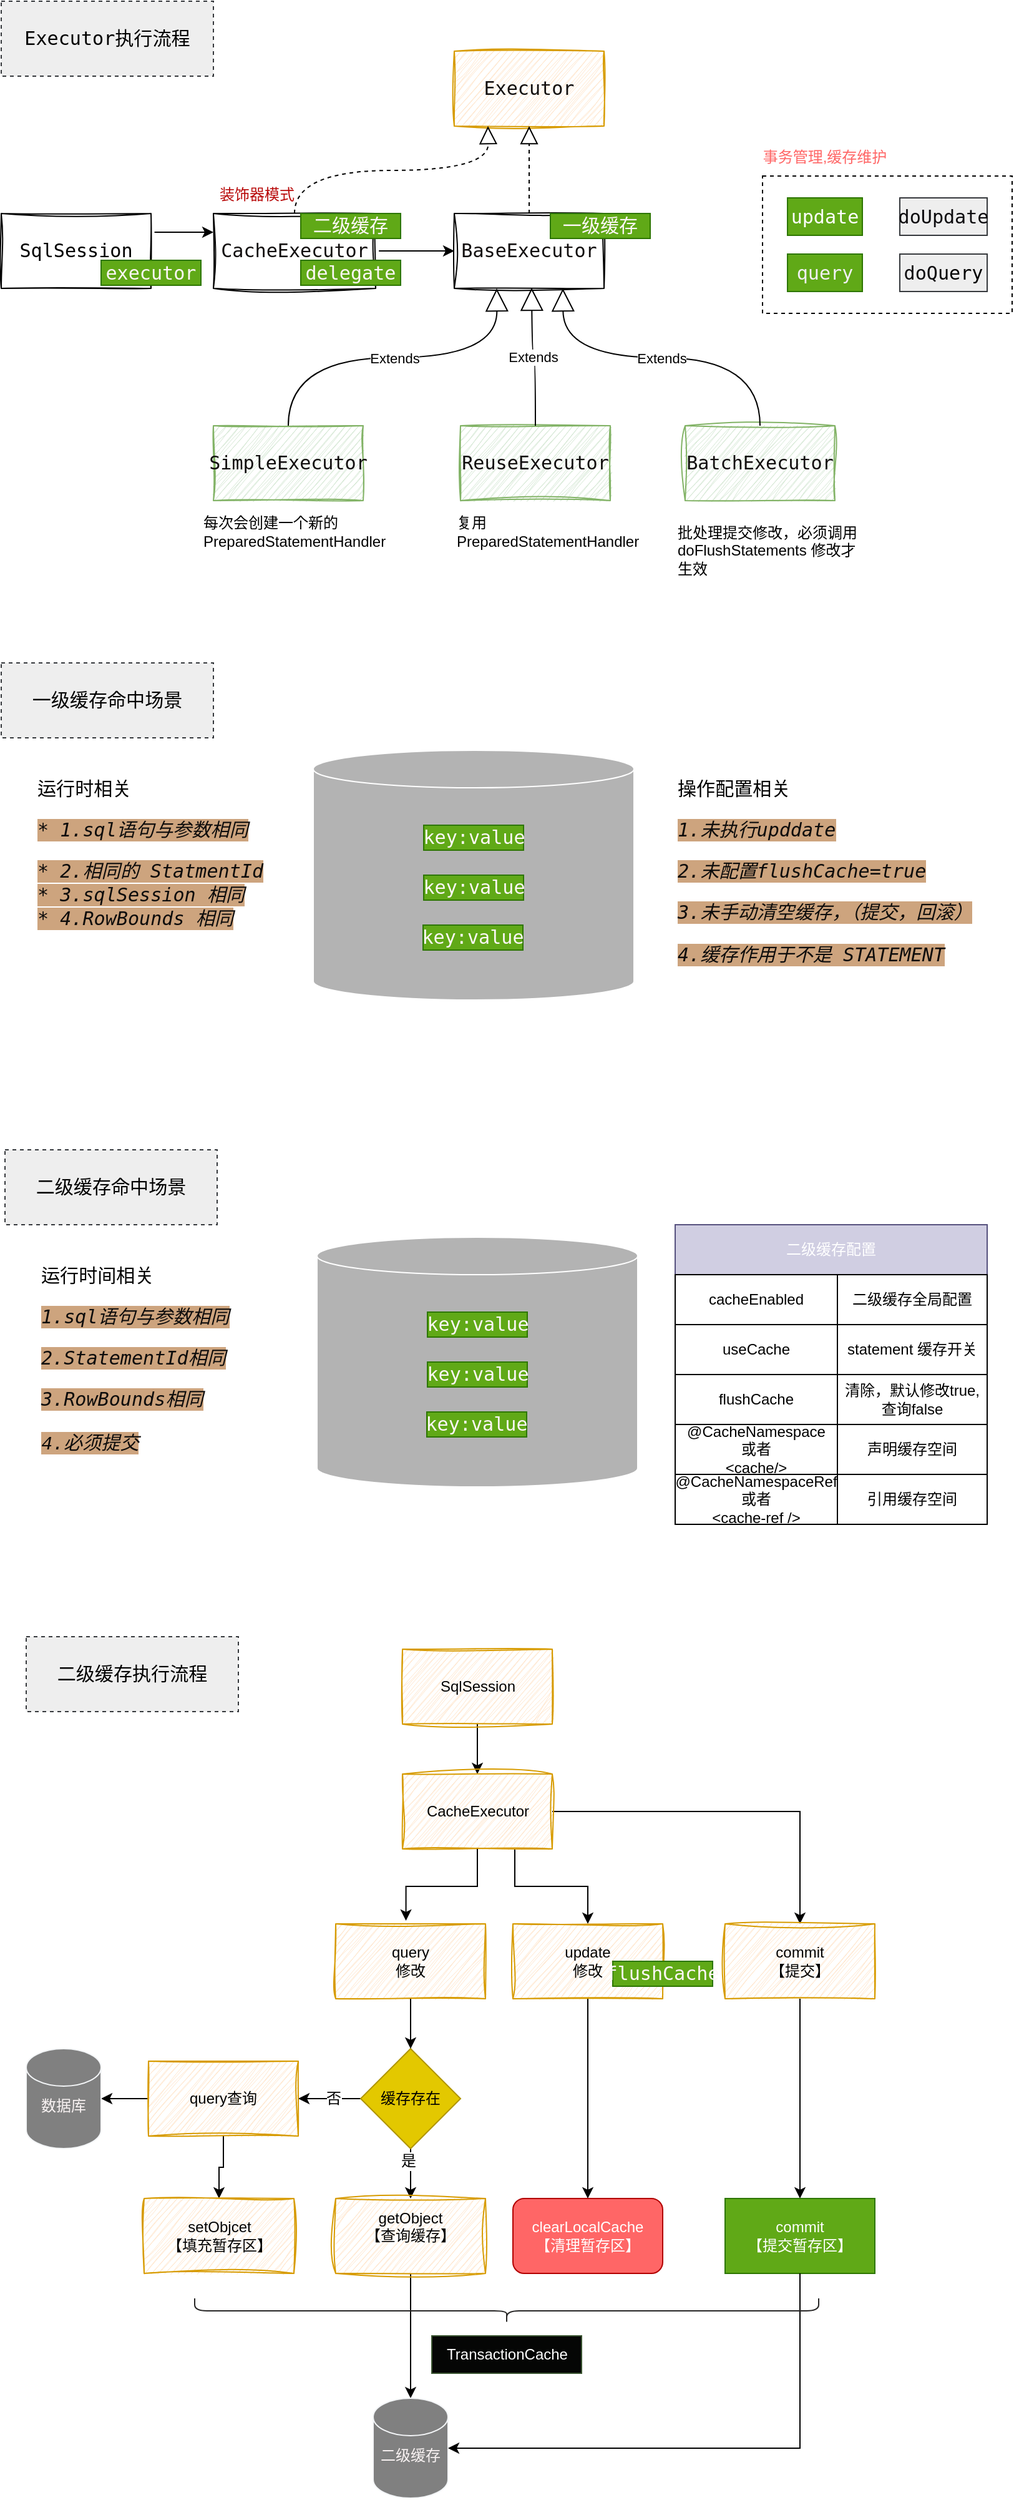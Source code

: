 <mxfile border="50" scale="3" compressed="false" locked="false" version="27.1.6" pages="2">
  <diagram name="Blank" id="YmL12bMKpDGza6XwsDPr">
    <mxGraphModel dx="3906" dy="1930" grid="1" gridSize="10" guides="1" tooltips="1" connect="1" arrows="1" fold="1" page="1" pageScale="1" pageWidth="827" pageHeight="1169" background="#ffffff" math="1" shadow="0">
      <root>
        <mxCell id="X5NqExCQtvZxIxQ7pmgY-0" />
        <mxCell id="1" parent="X5NqExCQtvZxIxQ7pmgY-0" />
        <mxCell id="kFkA9idod39xT0IFJ7Xu-3" value="&lt;pre style=&quot;font-family: &amp;quot;JetBrains Mono&amp;quot;, monospace; font-size: 11.3pt;&quot;&gt;&lt;span&gt;&lt;font style=&quot;&quot;&gt;Executor执行流程&lt;/font&gt;&lt;/span&gt;&lt;/pre&gt;" style="text;html=1;align=center;verticalAlign=middle;whiteSpace=wrap;rounded=0;strokeColor=#36393d;dashed=1;fillColor=#eeeeee;" parent="1" vertex="1">
          <mxGeometry x="-2470" y="-1160" width="170" height="60" as="geometry" />
        </mxCell>
        <mxCell id="kFkA9idod39xT0IFJ7Xu-5" value="&lt;pre style=&quot;font-family: &amp;quot;JetBrains Mono&amp;quot;, monospace; font-size: 11.3pt;&quot;&gt;&lt;font style=&quot;color: light-dark(rgb(17, 14, 14), rgb(43, 113, 180));&quot;&gt;Executor&lt;/font&gt;&lt;/pre&gt;" style="rounded=0;whiteSpace=wrap;html=1;sketch=1;curveFitting=1;jiggle=2;fillColor=#ffe6cc;strokeColor=#d79b00;" parent="1" vertex="1">
          <mxGeometry x="-2107" y="-1120" width="120" height="60" as="geometry" />
        </mxCell>
        <mxCell id="hmNLhs7aSOasPQDi5UYB-2" value="" style="endArrow=block;dashed=1;endFill=0;endSize=12;html=1;rounded=0;entryX=0.5;entryY=1;entryDx=0;entryDy=0;exitX=0.5;exitY=0;exitDx=0;exitDy=0;" parent="1" source="hmNLhs7aSOasPQDi5UYB-4" target="kFkA9idod39xT0IFJ7Xu-5" edge="1">
          <mxGeometry width="160" relative="1" as="geometry">
            <mxPoint x="-2047.32" y="-971.08" as="sourcePoint" />
            <mxPoint x="-1987" y="-1000" as="targetPoint" />
          </mxGeometry>
        </mxCell>
        <mxCell id="hmNLhs7aSOasPQDi5UYB-4" value="&lt;pre style=&quot;font-family: &amp;quot;JetBrains Mono&amp;quot;, monospace; font-size: 11.3pt;&quot;&gt;&lt;font style=&quot;color: light-dark(rgb(17, 14, 14), rgb(43, 113, 180));&quot;&gt;BaseExecutor&lt;/font&gt;&lt;/pre&gt;" style="rounded=0;whiteSpace=wrap;html=1;sketch=1;curveFitting=1;jiggle=2;" parent="1" vertex="1">
          <mxGeometry x="-2107" y="-990" width="120" height="60" as="geometry" />
        </mxCell>
        <mxCell id="hmNLhs7aSOasPQDi5UYB-5" value="Extends" style="endArrow=block;endSize=16;endFill=0;html=1;rounded=0;exitX=0.5;exitY=0;exitDx=0;exitDy=0;entryX=0.5;entryY=1;entryDx=0;entryDy=0;edgeStyle=orthogonalEdgeStyle;curved=1;" parent="1" source="hmNLhs7aSOasPQDi5UYB-6" edge="1">
          <mxGeometry width="160" relative="1" as="geometry">
            <mxPoint x="-2240" y="-810" as="sourcePoint" />
            <mxPoint x="-2073" y="-930" as="targetPoint" />
          </mxGeometry>
        </mxCell>
        <mxCell id="hmNLhs7aSOasPQDi5UYB-6" value="&lt;pre style=&quot;font-family: &amp;quot;JetBrains Mono&amp;quot;, monospace; font-size: 11.3pt;&quot;&gt;&lt;font style=&quot;color: light-dark(rgb(17, 14, 14), rgb(43, 113, 180));&quot;&gt;SimpleExecutor&lt;/font&gt;&lt;/pre&gt;" style="rounded=0;whiteSpace=wrap;html=1;sketch=1;curveFitting=1;jiggle=2;fillColor=#d5e8d4;strokeColor=#82b366;" parent="1" vertex="1">
          <mxGeometry x="-2300" y="-820" width="120" height="60" as="geometry" />
        </mxCell>
        <mxCell id="hmNLhs7aSOasPQDi5UYB-7" value="&lt;pre style=&quot;font-family: &amp;quot;JetBrains Mono&amp;quot;, monospace; font-size: 11.3pt;&quot;&gt;&lt;font style=&quot;color: light-dark(rgb(17, 14, 14), rgb(43, 113, 180));&quot;&gt;ReuseExecutor&lt;/font&gt;&lt;/pre&gt;" style="rounded=0;whiteSpace=wrap;html=1;sketch=1;curveFitting=1;jiggle=2;fillColor=#d5e8d4;strokeColor=#82b366;" parent="1" vertex="1">
          <mxGeometry x="-2102" y="-820" width="120" height="60" as="geometry" />
        </mxCell>
        <mxCell id="hmNLhs7aSOasPQDi5UYB-8" value="&lt;pre style=&quot;font-family: &amp;quot;JetBrains Mono&amp;quot;, monospace; font-size: 11.3pt;&quot;&gt;&lt;font style=&quot;color: light-dark(rgb(17, 14, 14), rgb(43, 113, 180));&quot;&gt;BatchExecutor&lt;/font&gt;&lt;/pre&gt;" style="rounded=0;whiteSpace=wrap;html=1;sketch=1;curveFitting=1;jiggle=2;fillColor=#d5e8d4;strokeColor=#82b366;" parent="1" vertex="1">
          <mxGeometry x="-1922" y="-820" width="120" height="60" as="geometry" />
        </mxCell>
        <mxCell id="hmNLhs7aSOasPQDi5UYB-10" value="Extends" style="endArrow=block;endSize=16;endFill=0;html=1;rounded=0;exitX=0.5;exitY=0;exitDx=0;exitDy=0;entryX=0.5;entryY=1;entryDx=0;entryDy=0;edgeStyle=orthogonalEdgeStyle;curved=1;" parent="1" source="hmNLhs7aSOasPQDi5UYB-7" edge="1">
          <mxGeometry width="160" relative="1" as="geometry">
            <mxPoint x="-2230" y="-820.52" as="sourcePoint" />
            <mxPoint x="-2045" y="-930.52" as="targetPoint" />
          </mxGeometry>
        </mxCell>
        <mxCell id="hmNLhs7aSOasPQDi5UYB-11" value="Extends" style="endArrow=block;endSize=16;endFill=0;html=1;rounded=0;edgeStyle=orthogonalEdgeStyle;curved=1;exitX=0.5;exitY=0;exitDx=0;exitDy=0;" parent="1" source="hmNLhs7aSOasPQDi5UYB-8" edge="1">
          <mxGeometry width="160" relative="1" as="geometry">
            <mxPoint x="-1862" y="-830" as="sourcePoint" />
            <mxPoint x="-2020" y="-930" as="targetPoint" />
          </mxGeometry>
        </mxCell>
        <mxCell id="hmNLhs7aSOasPQDi5UYB-18" value="" style="rounded=0;whiteSpace=wrap;html=1;dashed=1;" parent="1" vertex="1">
          <mxGeometry x="-1860" y="-1020" width="200" height="110" as="geometry" />
        </mxCell>
        <mxCell id="hmNLhs7aSOasPQDi5UYB-13" value="&lt;div&gt;&lt;pre style=&quot;font-family: &amp;quot;JetBrains Mono&amp;quot;, monospace; font-size: 11.3pt;&quot;&gt;&lt;span&gt;&lt;font style=&quot;color: light-dark(rgb(255, 255, 255), rgb(43, 113, 180));&quot;&gt;update&lt;/font&gt;&lt;/span&gt;&lt;/pre&gt;&lt;/div&gt;" style="rounded=0;whiteSpace=wrap;html=1;fillColor=#60a917;strokeColor=#2D7600;fontColor=#ffffff;" parent="1" vertex="1">
          <mxGeometry x="-1840" y="-1002.5" width="60" height="30" as="geometry" />
        </mxCell>
        <mxCell id="hmNLhs7aSOasPQDi5UYB-15" value="&lt;div&gt;&lt;pre style=&quot;font-family: &amp;quot;JetBrains Mono&amp;quot;, monospace; font-size: 11.3pt;&quot;&gt;&lt;span&gt;&lt;font style=&quot;color: light-dark(rgb(12, 11, 14), rgb(43, 113, 180));&quot;&gt;doUpdate&lt;/font&gt;&lt;/span&gt;&lt;/pre&gt;&lt;/div&gt;" style="rounded=0;whiteSpace=wrap;html=1;fillColor=#eeeeee;strokeColor=#36393d;" parent="1" vertex="1">
          <mxGeometry x="-1750" y="-1002.5" width="70" height="30" as="geometry" />
        </mxCell>
        <mxCell id="hmNLhs7aSOasPQDi5UYB-16" value="&lt;pre style=&quot;font-family: &amp;quot;JetBrains Mono&amp;quot;, monospace; font-size: 11.3pt;&quot;&gt;&lt;font style=&quot;color: light-dark(rgb(241, 240, 245), rgb(228, 227, 230));&quot;&gt;query&lt;/font&gt;&lt;/pre&gt;" style="rounded=0;whiteSpace=wrap;html=1;fillColor=#60a917;strokeColor=#2D7600;fontColor=#ffffff;" parent="1" vertex="1">
          <mxGeometry x="-1840" y="-957.5" width="60" height="30" as="geometry" />
        </mxCell>
        <mxCell id="hmNLhs7aSOasPQDi5UYB-17" value="&lt;div&gt;&lt;pre style=&quot;font-family: &amp;quot;JetBrains Mono&amp;quot;, monospace; font-size: 11.3pt;&quot;&gt;&lt;span&gt;&lt;font style=&quot;color: light-dark(rgb(12, 11, 14), rgb(43, 113, 180));&quot;&gt;doQ&lt;/font&gt;&lt;/span&gt;uery&lt;/pre&gt;&lt;/div&gt;" style="rounded=0;whiteSpace=wrap;html=1;fillColor=#eeeeee;strokeColor=#36393d;" parent="1" vertex="1">
          <mxGeometry x="-1750" y="-957.5" width="70" height="30" as="geometry" />
        </mxCell>
        <mxCell id="hmNLhs7aSOasPQDi5UYB-19" value="&lt;font style=&quot;color: light-dark(rgb(255, 102, 102), rgb(237, 237, 237));&quot;&gt;事务管理,缓存维护&lt;/font&gt;" style="text;html=1;align=center;verticalAlign=middle;whiteSpace=wrap;rounded=0;" parent="1" vertex="1">
          <mxGeometry x="-1871" y="-1050" width="122" height="30" as="geometry" />
        </mxCell>
        <mxCell id="RMZ8sAWD6F0i_Kk_ml5E-15" style="edgeStyle=orthogonalEdgeStyle;rounded=0;orthogonalLoop=1;jettySize=auto;html=1;entryX=0;entryY=0.5;entryDx=0;entryDy=0;fontFamily=Helvetica;fontSize=12;fontColor=default;" parent="1" source="hmNLhs7aSOasPQDi5UYB-21" target="hmNLhs7aSOasPQDi5UYB-4" edge="1">
          <mxGeometry relative="1" as="geometry" />
        </mxCell>
        <mxCell id="hmNLhs7aSOasPQDi5UYB-21" value="&lt;pre style=&quot;font-family: &amp;quot;JetBrains Mono&amp;quot;, monospace; font-size: 11.3pt;&quot;&gt;&lt;font style=&quot;color: light-dark(rgb(17, 14, 14), rgb(43, 113, 180));&quot;&gt;CacheExecutor&lt;/font&gt;&lt;/pre&gt;" style="rounded=0;whiteSpace=wrap;html=1;sketch=1;curveFitting=1;jiggle=2;" parent="1" vertex="1">
          <mxGeometry x="-2300" y="-990" width="130" height="60" as="geometry" />
        </mxCell>
        <mxCell id="hmNLhs7aSOasPQDi5UYB-22" value="" style="endArrow=block;dashed=1;endFill=0;endSize=12;html=1;rounded=0;entryX=0.5;entryY=1;entryDx=0;entryDy=0;exitX=0.5;exitY=0;exitDx=0;exitDy=0;edgeStyle=orthogonalEdgeStyle;curved=1;" parent="1" source="hmNLhs7aSOasPQDi5UYB-21" edge="1">
          <mxGeometry width="160" relative="1" as="geometry">
            <mxPoint x="-2080" y="-990" as="sourcePoint" />
            <mxPoint x="-2080" y="-1060" as="targetPoint" />
          </mxGeometry>
        </mxCell>
        <mxCell id="hmNLhs7aSOasPQDi5UYB-23" value="&lt;pre style=&quot;font-family: &amp;quot;JetBrains Mono&amp;quot;, monospace; font-size: 11.3pt;&quot;&gt;&lt;div&gt;&lt;pre style=&quot;font-family: &amp;quot;JetBrains Mono&amp;quot;, monospace; font-size: 11.3pt;&quot;&gt;&lt;span&gt;&lt;font style=&quot;color: light-dark(rgb(253, 247, 247), rgb(159, 95, 149));&quot;&gt;delegate&lt;/font&gt;&lt;/span&gt;&lt;/pre&gt;&lt;/div&gt;&lt;/pre&gt;" style="rounded=0;whiteSpace=wrap;html=1;fillColor=#60a917;strokeColor=#2D7600;fontColor=#ffffff;" parent="1" vertex="1">
          <mxGeometry x="-2230" y="-952.5" width="80" height="20" as="geometry" />
        </mxCell>
        <mxCell id="RMZ8sAWD6F0i_Kk_ml5E-14" style="edgeStyle=orthogonalEdgeStyle;rounded=0;orthogonalLoop=1;jettySize=auto;html=1;exitX=1;exitY=0.25;exitDx=0;exitDy=0;entryX=0;entryY=0.25;entryDx=0;entryDy=0;fontFamily=Helvetica;fontSize=12;fontColor=default;" parent="1" source="hmNLhs7aSOasPQDi5UYB-25" target="hmNLhs7aSOasPQDi5UYB-21" edge="1">
          <mxGeometry relative="1" as="geometry" />
        </mxCell>
        <mxCell id="hmNLhs7aSOasPQDi5UYB-25" value="&lt;pre style=&quot;font-family: &amp;quot;JetBrains Mono&amp;quot;, monospace; font-size: 11.3pt;&quot;&gt;&lt;div&gt;&lt;pre style=&quot;font-family: &amp;quot;JetBrains Mono&amp;quot;, monospace; font-size: 11.3pt;&quot;&gt;&lt;pre style=&quot;font-size: 11.3pt; font-family: &amp;quot;JetBrains Mono&amp;quot;, monospace;&quot;&gt;&lt;span&gt;&lt;font style=&quot;color: rgb(0, 0, 0);&quot;&gt;SqlSession&lt;/font&gt;&lt;/span&gt;&lt;/pre&gt;&lt;/pre&gt;&lt;/div&gt;&lt;/pre&gt;" style="rounded=0;whiteSpace=wrap;html=1;sketch=1;curveFitting=1;jiggle=2;" parent="1" vertex="1">
          <mxGeometry x="-2470" y="-990" width="120" height="60" as="geometry" />
        </mxCell>
        <mxCell id="hmNLhs7aSOasPQDi5UYB-27" value="&lt;pre style=&quot;font-family: &amp;quot;JetBrains Mono&amp;quot;, monospace; font-size: 11.3pt;&quot;&gt;&lt;pre style=&quot;font-family: &amp;quot;JetBrains Mono&amp;quot;, monospace; font-size: 11.3pt;&quot;&gt;&lt;font color=&quot;#fdf7f7&quot;&gt;executor&lt;/font&gt;&lt;/pre&gt;&lt;/pre&gt;" style="rounded=0;whiteSpace=wrap;html=1;fillColor=#60a917;strokeColor=#2D7600;fontColor=#ffffff;" parent="1" vertex="1">
          <mxGeometry x="-2390" y="-952.5" width="80" height="20" as="geometry" />
        </mxCell>
        <mxCell id="hmNLhs7aSOasPQDi5UYB-28" value="&lt;pre style=&quot;font-family: &amp;quot;JetBrains Mono&amp;quot;, monospace; font-size: 11.3pt;&quot;&gt;&lt;pre style=&quot;font-family: &amp;quot;JetBrains Mono&amp;quot;, monospace; font-size: 11.3pt;&quot;&gt;&lt;font color=&quot;#fdf7f7&quot;&gt;二级缓存&lt;/font&gt;&lt;/pre&gt;&lt;/pre&gt;" style="rounded=0;whiteSpace=wrap;html=1;fillColor=#60a917;strokeColor=#2D7600;fontColor=#ffffff;" parent="1" vertex="1">
          <mxGeometry x="-2230" y="-990" width="80" height="20" as="geometry" />
        </mxCell>
        <mxCell id="hmNLhs7aSOasPQDi5UYB-29" value="&lt;pre style=&quot;font-family: &amp;quot;JetBrains Mono&amp;quot;, monospace; font-size: 11.3pt;&quot;&gt;&lt;pre style=&quot;font-family: &amp;quot;JetBrains Mono&amp;quot;, monospace; font-size: 11.3pt;&quot;&gt;&lt;font color=&quot;#fdf7f7&quot;&gt;一级缓存&lt;/font&gt;&lt;/pre&gt;&lt;/pre&gt;" style="rounded=0;whiteSpace=wrap;html=1;fillColor=#60a917;strokeColor=#2D7600;fontColor=#ffffff;" parent="1" vertex="1">
          <mxGeometry x="-2030" y="-990" width="80" height="20" as="geometry" />
        </mxCell>
        <mxCell id="hmNLhs7aSOasPQDi5UYB-31" value="每次会创建一个新的&amp;nbsp;&lt;div&gt;PreparedStatementHandler&lt;/div&gt;" style="text;html=1;align=left;verticalAlign=middle;whiteSpace=wrap;rounded=0;" parent="1" vertex="1">
          <mxGeometry x="-2310" y="-750" width="160" height="30" as="geometry" />
        </mxCell>
        <mxCell id="hmNLhs7aSOasPQDi5UYB-32" value="复用&lt;br&gt;&lt;div&gt;PreparedStatementHandler&lt;/div&gt;" style="text;html=1;align=left;verticalAlign=middle;whiteSpace=wrap;rounded=0;" parent="1" vertex="1">
          <mxGeometry x="-2107" y="-750" width="160" height="30" as="geometry" />
        </mxCell>
        <mxCell id="hmNLhs7aSOasPQDi5UYB-33" value="批处理提交修改，必须调用doFlushStatements 修改才生效" style="text;html=1;align=left;verticalAlign=middle;whiteSpace=wrap;rounded=0;" parent="1" vertex="1">
          <mxGeometry x="-1930" y="-760" width="150" height="80" as="geometry" />
        </mxCell>
        <mxCell id="hmNLhs7aSOasPQDi5UYB-34" value="&lt;font style=&quot;color: light-dark(rgb(184, 10, 10), rgb(237, 237, 237));&quot;&gt;装饰器模式&lt;/font&gt;" style="text;html=1;align=center;verticalAlign=middle;whiteSpace=wrap;rounded=0;" parent="1" vertex="1">
          <mxGeometry x="-2300" y="-1020" width="70" height="30" as="geometry" />
        </mxCell>
        <mxCell id="hmNLhs7aSOasPQDi5UYB-40" value="&lt;pre style=&quot;font-family: &amp;quot;JetBrains Mono&amp;quot;, monospace; font-size: 11.3pt;&quot;&gt;一级缓存命中场景&lt;/pre&gt;" style="text;html=1;align=center;verticalAlign=middle;whiteSpace=wrap;rounded=0;strokeColor=#36393d;dashed=1;fillColor=#eeeeee;" parent="1" vertex="1">
          <mxGeometry x="-2470" y="-630" width="170" height="60" as="geometry" />
        </mxCell>
        <mxCell id="hmNLhs7aSOasPQDi5UYB-41" value="&lt;pre style=&quot;font-family: &amp;quot;JetBrains Mono&amp;quot;, monospace; font-size: 11.3pt;&quot;&gt;运行时相关&lt;/pre&gt;&lt;pre style=&quot;font-family: &amp;quot;JetBrains Mono&amp;quot;, monospace; font-size: 11.3pt;&quot;&gt;&lt;span style=&quot;font-style: italic; color: light-dark(rgb(13, 12, 12), rgb(73, 74, 79)); background-color: light-dark(rgb(205, 164, 126), rgb(237, 237, 237)); font-size: 11.3pt; white-space: normal;&quot;&gt;* 1.sql语句与参数相同&lt;/span&gt;&lt;/pre&gt;&lt;pre style=&quot;font-family: &amp;quot;JetBrains Mono&amp;quot;, monospace; font-size: 11.3pt;&quot;&gt;&lt;span style=&quot;background-color: light-dark(rgb(205, 164, 126), rgb(237, 237, 237));&quot;&gt;&lt;font style=&quot;color: light-dark(rgb(13, 12, 12), rgb(73, 74, 79));&quot;&gt;&lt;span style=&quot;font-style: italic;&quot;&gt;* 2.&lt;/span&gt;&lt;span style=&quot;font-style: italic; font-family: &amp;quot;Courier New&amp;quot;, monospace;&quot;&gt;相同的 &lt;/span&gt;&lt;span style=&quot;font-style: italic;&quot;&gt;StatmentId&lt;br&gt;&lt;/span&gt;&lt;span style=&quot;font-style: italic;&quot;&gt;* 3.sqlSession &lt;/span&gt;&lt;span style=&quot;font-style: italic; font-family: &amp;quot;Courier New&amp;quot;, monospace;&quot;&gt;相同&lt;br&gt;&lt;/span&gt;&lt;span style=&quot;font-style: italic;&quot;&gt;* 4.RowBounds &lt;/span&gt;&lt;span style=&quot;font-style: italic; font-family: &amp;quot;Courier New&amp;quot;, monospace;&quot;&gt;相同&lt;/span&gt;&lt;/font&gt;&lt;/span&gt;&lt;/pre&gt;" style="text;whiteSpace=wrap;html=1;" parent="1" vertex="1">
          <mxGeometry x="-2443.5" y="-560" width="205" height="170" as="geometry" />
        </mxCell>
        <mxCell id="hmNLhs7aSOasPQDi5UYB-46" value="" style="group" parent="1" vertex="1" connectable="0">
          <mxGeometry x="-2220" y="-560" width="257" height="200" as="geometry" />
        </mxCell>
        <mxCell id="hmNLhs7aSOasPQDi5UYB-35" value="" style="shape=cylinder3;whiteSpace=wrap;html=1;boundedLbl=1;backgroundOutline=1;size=15;fillColor=#B3B3B3;strokeColor=#FFFFFF;fontColor=#ffffff;movable=1;resizable=1;rotatable=1;deletable=1;editable=1;locked=0;connectable=1;" parent="hmNLhs7aSOasPQDi5UYB-46" vertex="1">
          <mxGeometry width="257" height="200" as="geometry" />
        </mxCell>
        <mxCell id="hmNLhs7aSOasPQDi5UYB-36" value="&lt;pre style=&quot;font-family: &amp;quot;JetBrains Mono&amp;quot;, monospace; font-size: 11.3pt;&quot;&gt;&lt;pre style=&quot;font-family: &amp;quot;JetBrains Mono&amp;quot;, monospace; font-size: 11.3pt;&quot;&gt;&lt;font color=&quot;#fdf7f7&quot;&gt;key:value&lt;/font&gt;&lt;/pre&gt;&lt;/pre&gt;" style="rounded=0;whiteSpace=wrap;html=1;fillColor=#60a917;strokeColor=#2D7600;fontColor=#ffffff;movable=1;resizable=1;rotatable=1;deletable=1;editable=1;locked=0;connectable=1;" parent="hmNLhs7aSOasPQDi5UYB-46" vertex="1">
          <mxGeometry x="88.5" y="60" width="80" height="20" as="geometry" />
        </mxCell>
        <mxCell id="hmNLhs7aSOasPQDi5UYB-37" value="&lt;pre style=&quot;font-family: &amp;quot;JetBrains Mono&amp;quot;, monospace; font-size: 11.3pt;&quot;&gt;&lt;pre style=&quot;font-family: &amp;quot;JetBrains Mono&amp;quot;, monospace; font-size: 11.3pt;&quot;&gt;&lt;font color=&quot;#fdf7f7&quot;&gt;key:value&lt;/font&gt;&lt;/pre&gt;&lt;/pre&gt;" style="rounded=0;whiteSpace=wrap;html=1;fillColor=#60a917;strokeColor=#2D7600;fontColor=#ffffff;movable=1;resizable=1;rotatable=1;deletable=1;editable=1;locked=0;connectable=1;" parent="hmNLhs7aSOasPQDi5UYB-46" vertex="1">
          <mxGeometry x="88.5" y="100" width="80" height="20" as="geometry" />
        </mxCell>
        <mxCell id="hmNLhs7aSOasPQDi5UYB-38" value="&lt;pre style=&quot;font-family: &amp;quot;JetBrains Mono&amp;quot;, monospace; font-size: 11.3pt;&quot;&gt;&lt;pre style=&quot;font-family: &amp;quot;JetBrains Mono&amp;quot;, monospace; font-size: 11.3pt;&quot;&gt;&lt;font color=&quot;#fdf7f7&quot;&gt;key:value&lt;/font&gt;&lt;/pre&gt;&lt;/pre&gt;" style="rounded=0;whiteSpace=wrap;html=1;fillColor=#60a917;strokeColor=#2D7600;fontColor=#ffffff;movable=1;resizable=1;rotatable=1;deletable=1;editable=1;locked=0;connectable=1;" parent="hmNLhs7aSOasPQDi5UYB-46" vertex="1">
          <mxGeometry x="88" y="140" width="80" height="20" as="geometry" />
        </mxCell>
        <mxCell id="hmNLhs7aSOasPQDi5UYB-47" value="&lt;pre style=&quot;font-family: &amp;quot;JetBrains Mono&amp;quot;, monospace; font-size: 11.3pt;&quot;&gt;操作配置相关&lt;/pre&gt;&lt;pre style=&quot;font-family: &amp;quot;JetBrains Mono&amp;quot;, monospace; font-size: 11.3pt;&quot;&gt;&lt;span style=&quot;font-style: italic; color: light-dark(rgb(13, 12, 12), rgb(73, 74, 79)); background-color: light-dark(rgb(205, 164, 126), rgb(237, 237, 237)); font-size: 11.3pt; white-space: normal;&quot;&gt;1.未执行upddate&lt;/span&gt;&lt;/pre&gt;&lt;pre style=&quot;font-family: &amp;quot;JetBrains Mono&amp;quot;, monospace; font-size: 11.3pt;&quot;&gt;&lt;span style=&quot;font-style: italic; color: light-dark(rgb(13, 12, 12), rgb(73, 74, 79)); background-color: light-dark(rgb(205, 164, 126), rgb(237, 237, 237)); font-size: 11.3pt; white-space: normal;&quot;&gt;2.未配置flushCache=true&lt;/span&gt;&lt;/pre&gt;&lt;pre style=&quot;font-family: &amp;quot;JetBrains Mono&amp;quot;, monospace; font-size: 11.3pt;&quot;&gt;&lt;span style=&quot;font-style: italic; color: light-dark(rgb(13, 12, 12), rgb(73, 74, 79)); background-color: light-dark(rgb(205, 164, 126), rgb(237, 237, 237)); font-size: 11.3pt; white-space: normal;&quot;&gt;3.未手动清空缓存，（提交，回滚）&lt;/span&gt;&lt;/pre&gt;&lt;pre style=&quot;font-family: &amp;quot;JetBrains Mono&amp;quot;, monospace; font-size: 11.3pt;&quot;&gt;&lt;span style=&quot;font-style: italic; color: light-dark(rgb(13, 12, 12), rgb(73, 74, 79)); background-color: light-dark(rgb(205, 164, 126), rgb(237, 237, 237)); font-size: 11.3pt; white-space: normal;&quot;&gt;4.缓存作用于不是 STATEMENT&lt;/span&gt;&lt;/pre&gt;" style="text;whiteSpace=wrap;html=1;" parent="1" vertex="1">
          <mxGeometry x="-1930" y="-560" width="260" height="210" as="geometry" />
        </mxCell>
        <mxCell id="RMZ8sAWD6F0i_Kk_ml5E-1" value="&lt;pre style=&quot;font-family: &amp;quot;JetBrains Mono&amp;quot;, monospace; font-size: 11.3pt;&quot;&gt;&lt;font style=&quot;vertical-align: inherit;&quot;&gt;&lt;font style=&quot;vertical-align: inherit;&quot;&gt;二级缓存命中场景&lt;/font&gt;&lt;/font&gt;&lt;/pre&gt;" style="text;html=1;align=center;verticalAlign=middle;whiteSpace=wrap;rounded=0;strokeColor=#36393d;dashed=1;fillColor=#eeeeee;" parent="1" vertex="1">
          <mxGeometry x="-2467" y="-240" width="170" height="60" as="geometry" />
        </mxCell>
        <mxCell id="RMZ8sAWD6F0i_Kk_ml5E-2" value="&lt;pre style=&quot;font-family: &amp;quot;JetBrains Mono&amp;quot;, monospace; font-size: 11.3pt;&quot;&gt;&lt;font style=&quot;vertical-align: inherit;&quot;&gt;&lt;font style=&quot;vertical-align: inherit;&quot;&gt;&lt;font style=&quot;vertical-align: inherit;&quot;&gt;&lt;font style=&quot;vertical-align: inherit;&quot;&gt;运行时间相关&lt;/font&gt;&lt;/font&gt;&lt;/font&gt;&lt;/font&gt;&lt;/pre&gt;&lt;pre style=&quot;font-family: &amp;quot;JetBrains Mono&amp;quot;, monospace; font-size: 11.3pt;&quot;&gt;&lt;span style=&quot;font-style: italic; color: light-dark(rgb(13, 12, 12), rgb(73, 74, 79)); background-color: light-dark(rgb(205, 164, 126), rgb(237, 237, 237)); font-size: 11.3pt; white-space: normal;&quot;&gt;&lt;font style=&quot;vertical-align: inherit;&quot;&gt;&lt;font style=&quot;vertical-align: inherit;&quot;&gt;&lt;font style=&quot;vertical-align: inherit;&quot;&gt;&lt;font style=&quot;vertical-align: inherit;&quot;&gt;1.sql语句与参数相同&lt;/font&gt;&lt;/font&gt;&lt;/font&gt;&lt;/font&gt;&lt;/span&gt;&lt;/pre&gt;&lt;pre style=&quot;font-family: &amp;quot;JetBrains Mono&amp;quot;, monospace; font-size: 11.3pt;&quot;&gt;&lt;span style=&quot;background-color: light-dark(rgb(205, 164, 126), rgb(237, 237, 237));&quot;&gt;&lt;font style=&quot;color: light-dark(rgb(13, 12, 12), rgb(73, 74, 79));&quot;&gt;&lt;span style=&quot;font-style: italic;&quot;&gt;&lt;font style=&quot;vertical-align: inherit;&quot;&gt;&lt;font style=&quot;vertical-align: inherit;&quot;&gt;&lt;font style=&quot;vertical-align: inherit;&quot;&gt;&lt;font style=&quot;vertical-align: inherit;&quot;&gt;2.StatementId&lt;/font&gt;&lt;/font&gt;&lt;/font&gt;&lt;/font&gt;&lt;/span&gt;&lt;font style=&quot;vertical-align: inherit;&quot;&gt;&lt;span style=&quot;font-style: italic;&quot;&gt;&lt;font style=&quot;vertical-align: inherit;&quot;&gt;&lt;font style=&quot;vertical-align: inherit;&quot;&gt;&lt;font style=&quot;vertical-align: inherit;&quot;&gt;相同&lt;/font&gt;&lt;/font&gt;&lt;/font&gt;&lt;/span&gt;&lt;/font&gt;&lt;/font&gt;&lt;/span&gt;&lt;/pre&gt;&lt;pre style=&quot;font-family: &amp;quot;JetBrains Mono&amp;quot;, monospace; font-size: 11.3pt;&quot;&gt;&lt;span style=&quot;background-color: light-dark(rgb(205, 164, 126), rgb(237, 237, 237));&quot;&gt;&lt;font style=&quot;color: light-dark(rgb(13, 12, 12), rgb(73, 74, 79));&quot;&gt;&lt;font style=&quot;vertical-align: inherit;&quot;&gt;&lt;span style=&quot;font-style: italic;&quot;&gt;&lt;font style=&quot;vertical-align: inherit;&quot;&gt;&lt;font style=&quot;vertical-align: inherit;&quot;&gt;&lt;font style=&quot;vertical-align: inherit;&quot;&gt;3&lt;/font&gt;&lt;/font&gt;&lt;/font&gt;&lt;/span&gt;&lt;font style=&quot;vertical-align: inherit;&quot;&gt;&lt;span style=&quot;font-style: italic;&quot;&gt;&lt;font style=&quot;vertical-align: inherit;&quot;&gt;&lt;font style=&quot;vertical-align: inherit;&quot;&gt;.RowBounds&lt;/font&gt;&lt;/font&gt;&lt;/span&gt;&lt;/font&gt;&lt;span style=&quot;font-style: italic; font-family: &amp;quot;Courier New&amp;quot;, monospace;&quot;&gt;&lt;font style=&quot;vertical-align: inherit;&quot;&gt;&lt;font style=&quot;vertical-align: inherit;&quot;&gt;&lt;font style=&quot;vertical-align: inherit;&quot;&gt;相同&lt;/font&gt;&lt;/font&gt;&lt;/font&gt;&lt;/span&gt;&lt;/font&gt;&lt;/font&gt;&lt;/span&gt;&lt;/pre&gt;&lt;pre style=&quot;font-family: &amp;quot;JetBrains Mono&amp;quot;, monospace; font-size: 11.3pt;&quot;&gt;&lt;span style=&quot;background-color: light-dark(rgb(205, 164, 126), rgb(237, 237, 237));&quot;&gt;&lt;font style=&quot;color: light-dark(rgb(13, 12, 12), rgb(73, 74, 79));&quot;&gt;&lt;font style=&quot;vertical-align: inherit;&quot;&gt;&lt;font style=&quot;vertical-align: inherit;&quot;&gt;&lt;span style=&quot;font-style: italic; font-family: &amp;quot;Courier New&amp;quot;, monospace;&quot;&gt;&lt;font style=&quot;vertical-align: inherit;&quot;&gt;&lt;font style=&quot;vertical-align: inherit;&quot;&gt;4.必须提交​&lt;/font&gt;&lt;/font&gt;&lt;/span&gt;&lt;/font&gt;&lt;span style=&quot;font-style: italic;&quot;&gt;&lt;font style=&quot;vertical-align: inherit;&quot;&gt;&lt;font style=&quot;vertical-align: inherit;&quot;&gt;&lt;/font&gt;&lt;/font&gt;&lt;/span&gt;&lt;span style=&quot;font-style: italic; font-family: &amp;quot;Courier New&amp;quot;, monospace;&quot;&gt;&lt;font style=&quot;vertical-align: inherit;&quot;&gt;&lt;font style=&quot;vertical-align: inherit;&quot;&gt;&lt;/font&gt;&lt;/font&gt;&lt;/span&gt;&lt;/font&gt;&lt;span style=&quot;font-style: italic;&quot;&gt;&lt;font style=&quot;vertical-align: inherit;&quot;&gt;&lt;/font&gt;&lt;br&gt;&lt;/span&gt;&lt;span style=&quot;font-style: italic;&quot;&gt;&lt;font style=&quot;vertical-align: inherit;&quot;&gt;&lt;/font&gt;&lt;/span&gt;&lt;span style=&quot;font-style: italic; font-family: &amp;quot;Courier New&amp;quot;, monospace;&quot;&gt;&lt;font style=&quot;vertical-align: inherit;&quot;&gt;&lt;/font&gt;&lt;br&gt;&lt;/span&gt;&lt;span style=&quot;font-style: italic;&quot;&gt;&lt;font style=&quot;vertical-align: inherit;&quot;&gt;&lt;/font&gt;&lt;/span&gt;&lt;span style=&quot;font-style: italic; font-family: &amp;quot;Courier New&amp;quot;, monospace;&quot;&gt;&lt;font style=&quot;vertical-align: inherit;&quot;&gt;&lt;/font&gt;&lt;/span&gt;&lt;/font&gt;&lt;/span&gt;&lt;/pre&gt;" style="text;whiteSpace=wrap;html=1;" parent="1" vertex="1">
          <mxGeometry x="-2440.5" y="-170" width="205" height="170" as="geometry" />
        </mxCell>
        <mxCell id="RMZ8sAWD6F0i_Kk_ml5E-3" value="" style="group" parent="1" vertex="1" connectable="0">
          <mxGeometry x="-2217" y="-170" width="257" height="200" as="geometry" />
        </mxCell>
        <mxCell id="RMZ8sAWD6F0i_Kk_ml5E-4" value="" style="shape=cylinder3;whiteSpace=wrap;html=1;boundedLbl=1;backgroundOutline=1;size=15;fillColor=#B3B3B3;strokeColor=#FFFFFF;fontColor=#ffffff;movable=1;resizable=1;rotatable=1;deletable=1;editable=1;locked=0;connectable=1;" parent="RMZ8sAWD6F0i_Kk_ml5E-3" vertex="1">
          <mxGeometry width="257" height="200" as="geometry" />
        </mxCell>
        <mxCell id="RMZ8sAWD6F0i_Kk_ml5E-5" value="&lt;pre style=&quot;font-family: &amp;quot;JetBrains Mono&amp;quot;, monospace; font-size: 11.3pt;&quot;&gt;&lt;pre style=&quot;font-family: &amp;quot;JetBrains Mono&amp;quot;, monospace; font-size: 11.3pt;&quot;&gt;&lt;font color=&quot;#fdf7f7&quot;&gt;key:value&lt;/font&gt;&lt;/pre&gt;&lt;/pre&gt;" style="rounded=0;whiteSpace=wrap;html=1;fillColor=#60a917;strokeColor=#2D7600;fontColor=#ffffff;movable=1;resizable=1;rotatable=1;deletable=1;editable=1;locked=0;connectable=1;" parent="RMZ8sAWD6F0i_Kk_ml5E-3" vertex="1">
          <mxGeometry x="88.5" y="60" width="80" height="20" as="geometry" />
        </mxCell>
        <mxCell id="RMZ8sAWD6F0i_Kk_ml5E-6" value="&lt;pre style=&quot;font-family: &amp;quot;JetBrains Mono&amp;quot;, monospace; font-size: 11.3pt;&quot;&gt;&lt;pre style=&quot;font-family: &amp;quot;JetBrains Mono&amp;quot;, monospace; font-size: 11.3pt;&quot;&gt;&lt;font color=&quot;#fdf7f7&quot;&gt;key:value&lt;/font&gt;&lt;/pre&gt;&lt;/pre&gt;" style="rounded=0;whiteSpace=wrap;html=1;fillColor=#60a917;strokeColor=#2D7600;fontColor=#ffffff;movable=1;resizable=1;rotatable=1;deletable=1;editable=1;locked=0;connectable=1;" parent="RMZ8sAWD6F0i_Kk_ml5E-3" vertex="1">
          <mxGeometry x="88.5" y="100" width="80" height="20" as="geometry" />
        </mxCell>
        <mxCell id="RMZ8sAWD6F0i_Kk_ml5E-7" value="&lt;pre style=&quot;font-family: &amp;quot;JetBrains Mono&amp;quot;, monospace; font-size: 11.3pt;&quot;&gt;&lt;pre style=&quot;font-family: &amp;quot;JetBrains Mono&amp;quot;, monospace; font-size: 11.3pt;&quot;&gt;&lt;font color=&quot;#fdf7f7&quot;&gt;key:value&lt;/font&gt;&lt;/pre&gt;&lt;/pre&gt;" style="rounded=0;whiteSpace=wrap;html=1;fillColor=#60a917;strokeColor=#2D7600;fontColor=#ffffff;movable=1;resizable=1;rotatable=1;deletable=1;editable=1;locked=0;connectable=1;" parent="RMZ8sAWD6F0i_Kk_ml5E-3" vertex="1">
          <mxGeometry x="88" y="140" width="80" height="20" as="geometry" />
        </mxCell>
        <mxCell id="RMZ8sAWD6F0i_Kk_ml5E-9" value="&lt;pre style=&quot;font-family: &amp;quot;JetBrains Mono&amp;quot;, monospace; font-size: 11.3pt;&quot;&gt;&lt;font style=&quot;vertical-align: inherit;&quot;&gt;&lt;font style=&quot;vertical-align: inherit;&quot;&gt;&lt;font style=&quot;vertical-align: inherit;&quot;&gt;&lt;font style=&quot;vertical-align: inherit;&quot;&gt;二级缓存执行流程&lt;/font&gt;&lt;/font&gt;&lt;/font&gt;&lt;/font&gt;&lt;/pre&gt;" style="text;html=1;align=center;verticalAlign=middle;whiteSpace=wrap;rounded=0;strokeColor=#36393d;dashed=1;fillColor=#eeeeee;" parent="1" vertex="1">
          <mxGeometry x="-2450" y="150" width="170" height="60" as="geometry" />
        </mxCell>
        <mxCell id="RMZ8sAWD6F0i_Kk_ml5E-12" style="edgeStyle=orthogonalEdgeStyle;rounded=0;orthogonalLoop=1;jettySize=auto;html=1;exitX=0.5;exitY=1;exitDx=0;exitDy=0;fontFamily=Helvetica;fontSize=12;fontColor=default;" parent="1" source="RMZ8sAWD6F0i_Kk_ml5E-10" target="RMZ8sAWD6F0i_Kk_ml5E-11" edge="1">
          <mxGeometry relative="1" as="geometry" />
        </mxCell>
        <mxCell id="RMZ8sAWD6F0i_Kk_ml5E-10" value="SqlSession" style="rounded=0;whiteSpace=wrap;html=1;sketch=1;jiggle=2;curveFitting=1;strokeColor=#d79b00;align=center;verticalAlign=middle;fontFamily=Helvetica;fontSize=12;fontColor=default;fillColor=#ffe6cc;" parent="1" vertex="1">
          <mxGeometry x="-2148.5" y="160" width="120" height="60" as="geometry" />
        </mxCell>
        <mxCell id="RMZ8sAWD6F0i_Kk_ml5E-41" style="edgeStyle=orthogonalEdgeStyle;rounded=0;orthogonalLoop=1;jettySize=auto;html=1;exitX=0.75;exitY=1;exitDx=0;exitDy=0;fontFamily=Helvetica;fontSize=12;fontColor=default;" parent="1" source="RMZ8sAWD6F0i_Kk_ml5E-11" target="RMZ8sAWD6F0i_Kk_ml5E-40" edge="1">
          <mxGeometry relative="1" as="geometry" />
        </mxCell>
        <mxCell id="RMZ8sAWD6F0i_Kk_ml5E-46" style="edgeStyle=orthogonalEdgeStyle;rounded=0;orthogonalLoop=1;jettySize=auto;html=1;exitX=1;exitY=0.5;exitDx=0;exitDy=0;entryX=0.5;entryY=0;entryDx=0;entryDy=0;fontFamily=Helvetica;fontSize=12;fontColor=default;" parent="1" source="RMZ8sAWD6F0i_Kk_ml5E-11" target="RMZ8sAWD6F0i_Kk_ml5E-45" edge="1">
          <mxGeometry relative="1" as="geometry" />
        </mxCell>
        <mxCell id="RMZ8sAWD6F0i_Kk_ml5E-11" value="CacheExecutor" style="rounded=0;whiteSpace=wrap;html=1;sketch=1;jiggle=2;curveFitting=1;strokeColor=#d79b00;align=center;verticalAlign=middle;fontFamily=Helvetica;fontSize=12;fontColor=default;fillColor=#ffe6cc;" parent="1" vertex="1">
          <mxGeometry x="-2148.5" y="260" width="120" height="60" as="geometry" />
        </mxCell>
        <mxCell id="RMZ8sAWD6F0i_Kk_ml5E-26" value="" style="edgeStyle=orthogonalEdgeStyle;rounded=0;orthogonalLoop=1;jettySize=auto;html=1;fontFamily=Helvetica;fontSize=12;fontColor=default;" parent="1" source="RMZ8sAWD6F0i_Kk_ml5E-21" target="RMZ8sAWD6F0i_Kk_ml5E-25" edge="1">
          <mxGeometry relative="1" as="geometry" />
        </mxCell>
        <mxCell id="RMZ8sAWD6F0i_Kk_ml5E-38" value="是" style="edgeLabel;html=1;align=center;verticalAlign=middle;resizable=0;points=[];rounded=0;sketch=1;jiggle=2;curveFitting=1;strokeColor=#d79b00;fontFamily=Helvetica;fontSize=12;fontColor=default;fillColor=#ffe6cc;" parent="RMZ8sAWD6F0i_Kk_ml5E-26" vertex="1" connectable="0">
          <mxGeometry x="-0.531" y="-2" relative="1" as="geometry">
            <mxPoint as="offset" />
          </mxGeometry>
        </mxCell>
        <mxCell id="RMZ8sAWD6F0i_Kk_ml5E-28" style="edgeStyle=orthogonalEdgeStyle;rounded=0;orthogonalLoop=1;jettySize=auto;html=1;exitX=0;exitY=0.5;exitDx=0;exitDy=0;entryX=1;entryY=0.5;entryDx=0;entryDy=0;fontFamily=Helvetica;fontSize=12;fontColor=default;" parent="1" source="RMZ8sAWD6F0i_Kk_ml5E-21" target="RMZ8sAWD6F0i_Kk_ml5E-27" edge="1">
          <mxGeometry relative="1" as="geometry" />
        </mxCell>
        <mxCell id="RMZ8sAWD6F0i_Kk_ml5E-37" value="否" style="edgeLabel;html=1;align=center;verticalAlign=middle;resizable=0;points=[];rounded=0;sketch=1;jiggle=2;curveFitting=1;strokeColor=#d79b00;fontFamily=Helvetica;fontSize=12;fontColor=default;fillColor=#ffe6cc;" parent="RMZ8sAWD6F0i_Kk_ml5E-28" vertex="1" connectable="0">
          <mxGeometry x="-0.1" relative="1" as="geometry">
            <mxPoint as="offset" />
          </mxGeometry>
        </mxCell>
        <mxCell id="RMZ8sAWD6F0i_Kk_ml5E-21" value="缓存存在" style="rhombus;whiteSpace=wrap;html=1;rounded=0;strokeColor=#B09500;align=center;verticalAlign=middle;fontFamily=Helvetica;fontSize=12;fontColor=#000000;fillColor=#e3c800;" parent="1" vertex="1">
          <mxGeometry x="-2182" y="480" width="80" height="80" as="geometry" />
        </mxCell>
        <mxCell id="RMZ8sAWD6F0i_Kk_ml5E-24" style="edgeStyle=orthogonalEdgeStyle;rounded=0;orthogonalLoop=1;jettySize=auto;html=1;exitX=0.5;exitY=1;exitDx=0;exitDy=0;fontFamily=Helvetica;fontSize=12;fontColor=default;" parent="1" source="RMZ8sAWD6F0i_Kk_ml5E-22" target="RMZ8sAWD6F0i_Kk_ml5E-21" edge="1">
          <mxGeometry relative="1" as="geometry" />
        </mxCell>
        <mxCell id="RMZ8sAWD6F0i_Kk_ml5E-22" value="query&lt;div&gt;修改&lt;/div&gt;" style="rounded=0;whiteSpace=wrap;html=1;sketch=1;jiggle=2;curveFitting=1;strokeColor=#d79b00;align=center;verticalAlign=middle;fontFamily=Helvetica;fontSize=12;fontColor=default;fillColor=#ffe6cc;" parent="1" vertex="1">
          <mxGeometry x="-2202" y="380" width="120" height="60" as="geometry" />
        </mxCell>
        <mxCell id="RMZ8sAWD6F0i_Kk_ml5E-32" style="edgeStyle=orthogonalEdgeStyle;rounded=0;orthogonalLoop=1;jettySize=auto;html=1;exitX=0.5;exitY=1;exitDx=0;exitDy=0;fontFamily=Helvetica;fontSize=12;fontColor=default;" parent="1" source="RMZ8sAWD6F0i_Kk_ml5E-25" target="RMZ8sAWD6F0i_Kk_ml5E-31" edge="1">
          <mxGeometry relative="1" as="geometry" />
        </mxCell>
        <mxCell id="RMZ8sAWD6F0i_Kk_ml5E-25" value="getObject&lt;div&gt;&lt;span style=&quot;background-color: transparent; color: light-dark(rgb(0, 0, 0), rgb(255, 255, 255));&quot;&gt;【查询缓存】&lt;/span&gt;&lt;div&gt;&lt;div&gt;&lt;br&gt;&lt;/div&gt;&lt;/div&gt;&lt;/div&gt;" style="rounded=0;whiteSpace=wrap;html=1;fillColor=#ffe6cc;strokeColor=#d79b00;sketch=1;jiggle=2;curveFitting=1;align=center;" parent="1" vertex="1">
          <mxGeometry x="-2202" y="600" width="120" height="60" as="geometry" />
        </mxCell>
        <mxCell id="RMZ8sAWD6F0i_Kk_ml5E-30" value="" style="edgeStyle=orthogonalEdgeStyle;rounded=0;orthogonalLoop=1;jettySize=auto;html=1;fontFamily=Helvetica;fontSize=12;fontColor=default;" parent="1" source="RMZ8sAWD6F0i_Kk_ml5E-27" target="RMZ8sAWD6F0i_Kk_ml5E-29" edge="1">
          <mxGeometry relative="1" as="geometry" />
        </mxCell>
        <mxCell id="RMZ8sAWD6F0i_Kk_ml5E-36" style="edgeStyle=orthogonalEdgeStyle;rounded=0;orthogonalLoop=1;jettySize=auto;html=1;exitX=0;exitY=0.5;exitDx=0;exitDy=0;fontFamily=Helvetica;fontSize=12;fontColor=default;" parent="1" source="RMZ8sAWD6F0i_Kk_ml5E-27" edge="1">
          <mxGeometry relative="1" as="geometry">
            <mxPoint x="-2390" y="520" as="targetPoint" />
          </mxGeometry>
        </mxCell>
        <mxCell id="RMZ8sAWD6F0i_Kk_ml5E-27" value="query查询" style="rounded=0;whiteSpace=wrap;html=1;sketch=1;jiggle=2;curveFitting=1;strokeColor=#d79b00;align=center;verticalAlign=middle;fontFamily=Helvetica;fontSize=12;fontColor=default;fillColor=#ffe6cc;" parent="1" vertex="1">
          <mxGeometry x="-2352" y="490" width="120" height="60" as="geometry" />
        </mxCell>
        <mxCell id="RMZ8sAWD6F0i_Kk_ml5E-29" value="setObjcet&lt;div&gt;【填充暂存区】&lt;/div&gt;" style="rounded=0;whiteSpace=wrap;html=1;fillColor=#ffe6cc;strokeColor=#d79b00;sketch=1;jiggle=2;curveFitting=1;" parent="1" vertex="1">
          <mxGeometry x="-2355.5" y="600" width="120" height="60" as="geometry" />
        </mxCell>
        <mxCell id="RMZ8sAWD6F0i_Kk_ml5E-31" value="&lt;font style=&quot;color: light-dark(rgb(248, 242, 242), rgb(237, 237, 237));&quot;&gt;二级缓存&lt;/font&gt;&lt;div&gt;&lt;font style=&quot;color: light-dark(rgb(248, 242, 242), rgb(237, 237, 237));&quot;&gt;&lt;br&gt;&lt;/font&gt;&lt;/div&gt;" style="shape=cylinder3;whiteSpace=wrap;html=1;boundedLbl=1;backgroundOutline=1;size=15;rounded=0;align=center;verticalAlign=middle;fontFamily=Helvetica;fontSize=12;fillColor=light-dark(#808080,#203A00);strokeColor=light-dark(#f3f5f7, #babdc0);" parent="1" vertex="1">
          <mxGeometry x="-2172" y="760" width="60" height="80" as="geometry" />
        </mxCell>
        <mxCell id="RMZ8sAWD6F0i_Kk_ml5E-34" style="edgeStyle=orthogonalEdgeStyle;rounded=0;orthogonalLoop=1;jettySize=auto;html=1;exitX=0.5;exitY=1;exitDx=0;exitDy=0;entryX=0.469;entryY=-0.042;entryDx=0;entryDy=0;entryPerimeter=0;fontFamily=Helvetica;fontSize=12;fontColor=default;" parent="1" source="RMZ8sAWD6F0i_Kk_ml5E-11" target="RMZ8sAWD6F0i_Kk_ml5E-22" edge="1">
          <mxGeometry relative="1" as="geometry" />
        </mxCell>
        <mxCell id="RMZ8sAWD6F0i_Kk_ml5E-39" value="&lt;font style=&quot;color: light-dark(rgb(248, 242, 242), rgb(237, 237, 237));&quot;&gt;数据库&lt;/font&gt;&lt;div&gt;&lt;font style=&quot;color: light-dark(rgb(248, 242, 242), rgb(237, 237, 237));&quot;&gt;&lt;br&gt;&lt;/font&gt;&lt;/div&gt;" style="shape=cylinder3;whiteSpace=wrap;html=1;boundedLbl=1;backgroundOutline=1;size=15;rounded=0;align=center;verticalAlign=middle;fontFamily=Helvetica;fontSize=12;fillColor=light-dark(#808080,#203A00);strokeColor=light-dark(#f3f5f7, #babdc0);" parent="1" vertex="1">
          <mxGeometry x="-2450" y="480" width="60" height="80" as="geometry" />
        </mxCell>
        <mxCell id="RMZ8sAWD6F0i_Kk_ml5E-43" style="edgeStyle=orthogonalEdgeStyle;rounded=0;orthogonalLoop=1;jettySize=auto;html=1;fontFamily=Helvetica;fontSize=12;fontColor=default;" parent="1" source="RMZ8sAWD6F0i_Kk_ml5E-40" target="RMZ8sAWD6F0i_Kk_ml5E-42" edge="1">
          <mxGeometry relative="1" as="geometry" />
        </mxCell>
        <mxCell id="RMZ8sAWD6F0i_Kk_ml5E-40" value="update&lt;div&gt;修改&lt;/div&gt;" style="rounded=0;whiteSpace=wrap;html=1;sketch=1;jiggle=2;curveFitting=1;strokeColor=#d79b00;align=center;verticalAlign=middle;fontFamily=Helvetica;fontSize=12;fontColor=default;fillColor=#ffe6cc;" parent="1" vertex="1">
          <mxGeometry x="-2060" y="380" width="120" height="60" as="geometry" />
        </mxCell>
        <mxCell id="RMZ8sAWD6F0i_Kk_ml5E-42" value="clearLocalCache&lt;div&gt;【清理暂存区】&lt;/div&gt;" style="rounded=1;whiteSpace=wrap;html=1;strokeColor=#B20000;align=center;verticalAlign=middle;fontFamily=Helvetica;fontSize=12;fillColor=light-dark(#FF6666,#FF9281);fontColor=#ffffff;" parent="1" vertex="1">
          <mxGeometry x="-2060" y="600" width="120" height="60" as="geometry" />
        </mxCell>
        <mxCell id="RMZ8sAWD6F0i_Kk_ml5E-44" value="&lt;pre style=&quot;font-family: &amp;quot;JetBrains Mono&amp;quot;, monospace; font-size: 11.3pt;&quot;&gt;&lt;pre style=&quot;font-family: &amp;quot;JetBrains Mono&amp;quot;, monospace; font-size: 11.3pt;&quot;&gt;&lt;font color=&quot;#fdf7f7&quot;&gt;flushCache&lt;/font&gt;&lt;/pre&gt;&lt;/pre&gt;" style="rounded=0;whiteSpace=wrap;html=1;fillColor=#60a917;strokeColor=#2D7600;fontColor=#ffffff;movable=1;resizable=1;rotatable=1;deletable=1;editable=1;locked=0;connectable=1;" parent="1" vertex="1">
          <mxGeometry x="-1980" y="410" width="80" height="20" as="geometry" />
        </mxCell>
        <mxCell id="RMZ8sAWD6F0i_Kk_ml5E-49" style="edgeStyle=orthogonalEdgeStyle;rounded=0;orthogonalLoop=1;jettySize=auto;html=1;exitX=0.5;exitY=1;exitDx=0;exitDy=0;entryX=0.5;entryY=0;entryDx=0;entryDy=0;fontFamily=Helvetica;fontSize=12;fontColor=default;" parent="1" source="RMZ8sAWD6F0i_Kk_ml5E-45" target="RMZ8sAWD6F0i_Kk_ml5E-48" edge="1">
          <mxGeometry relative="1" as="geometry" />
        </mxCell>
        <mxCell id="RMZ8sAWD6F0i_Kk_ml5E-45" value="commit&lt;div&gt;【提交】&lt;/div&gt;" style="rounded=0;whiteSpace=wrap;html=1;sketch=1;jiggle=2;curveFitting=1;strokeColor=#d79b00;align=center;verticalAlign=middle;fontFamily=Helvetica;fontSize=12;fontColor=default;fillColor=#ffe6cc;" parent="1" vertex="1">
          <mxGeometry x="-1890" y="380" width="120" height="60" as="geometry" />
        </mxCell>
        <mxCell id="RMZ8sAWD6F0i_Kk_ml5E-48" value="commit&lt;br&gt;【提交暂存区】" style="rounded=0;fillColor=#60a917;strokeColor=#2D7600;fontColor=#ffffff;movable=1;resizable=1;rotatable=1;deletable=1;editable=1;locked=0;connectable=1;whiteSpace=wrap;html=1;" parent="1" vertex="1">
          <mxGeometry x="-1890" y="600" width="120" height="60" as="geometry" />
        </mxCell>
        <mxCell id="RMZ8sAWD6F0i_Kk_ml5E-50" style="edgeStyle=orthogonalEdgeStyle;rounded=0;orthogonalLoop=1;jettySize=auto;html=1;exitX=0.5;exitY=1;exitDx=0;exitDy=0;entryX=1;entryY=0.5;entryDx=0;entryDy=0;entryPerimeter=0;fontFamily=Helvetica;fontSize=12;fontColor=default;" parent="1" source="RMZ8sAWD6F0i_Kk_ml5E-48" target="RMZ8sAWD6F0i_Kk_ml5E-31" edge="1">
          <mxGeometry relative="1" as="geometry" />
        </mxCell>
        <mxCell id="RMZ8sAWD6F0i_Kk_ml5E-53" value="" style="shape=curlyBracket;whiteSpace=wrap;html=1;rounded=1;flipH=1;labelPosition=right;verticalLabelPosition=middle;align=left;verticalAlign=middle;strokeColor=light-dark(#272626, #996500);fontFamily=Helvetica;fontSize=12;fontColor=default;fillColor=#ffe6cc;rotation=90;" parent="1" vertex="1">
          <mxGeometry x="-2075" y="440" width="20" height="500" as="geometry" />
        </mxCell>
        <mxCell id="RMZ8sAWD6F0i_Kk_ml5E-54" value="TransactionCache" style="text;html=1;align=center;verticalAlign=middle;resizable=0;points=[];autosize=1;strokeColor=#3A5431;fillColor=light-dark(#050605, #718769);fontFamily=Helvetica;fontSize=12;fontColor=#ffffff;" parent="1" vertex="1">
          <mxGeometry x="-2125" y="710" width="120" height="30" as="geometry" />
        </mxCell>
        <mxCell id="uDBC314-pH6mvyr1H8q9-112" value="&lt;font style=&quot;color: light-dark(rgb(255, 255, 255), rgb(237, 237, 237));&quot;&gt;二级缓存配置&lt;/font&gt;" style="rounded=0;whiteSpace=wrap;html=1;fillColor=#d0cee2;strokeColor=#56517e;" vertex="1" parent="1">
          <mxGeometry x="-1930" y="-180" width="250" height="40" as="geometry" />
        </mxCell>
        <mxCell id="uDBC314-pH6mvyr1H8q9-114" value="cacheEnabled" style="rounded=0;whiteSpace=wrap;html=1;" vertex="1" parent="1">
          <mxGeometry x="-1930" y="-140" width="130" height="40" as="geometry" />
        </mxCell>
        <mxCell id="uDBC314-pH6mvyr1H8q9-115" value="二级缓存全局配置" style="rounded=0;whiteSpace=wrap;html=1;" vertex="1" parent="1">
          <mxGeometry x="-1800" y="-140" width="120" height="40" as="geometry" />
        </mxCell>
        <mxCell id="uDBC314-pH6mvyr1H8q9-117" value="useCache" style="rounded=0;whiteSpace=wrap;html=1;" vertex="1" parent="1">
          <mxGeometry x="-1930" y="-100" width="130" height="40" as="geometry" />
        </mxCell>
        <mxCell id="uDBC314-pH6mvyr1H8q9-118" value="statement 缓存开关" style="rounded=0;whiteSpace=wrap;html=1;" vertex="1" parent="1">
          <mxGeometry x="-1800" y="-100" width="120" height="40" as="geometry" />
        </mxCell>
        <mxCell id="uDBC314-pH6mvyr1H8q9-119" value="flushCache" style="rounded=0;whiteSpace=wrap;html=1;" vertex="1" parent="1">
          <mxGeometry x="-1930" y="-60" width="130" height="40" as="geometry" />
        </mxCell>
        <mxCell id="uDBC314-pH6mvyr1H8q9-120" value="清除，默认修改true,查询false" style="rounded=0;whiteSpace=wrap;html=1;" vertex="1" parent="1">
          <mxGeometry x="-1800" y="-60" width="120" height="40" as="geometry" />
        </mxCell>
        <mxCell id="uDBC314-pH6mvyr1H8q9-121" value="@CacheNamespace&lt;div&gt;或者&lt;/div&gt;&lt;div&gt;&amp;lt;cache/&amp;gt;&lt;/div&gt;" style="rounded=0;whiteSpace=wrap;html=1;" vertex="1" parent="1">
          <mxGeometry x="-1930" y="-20" width="130" height="40" as="geometry" />
        </mxCell>
        <mxCell id="uDBC314-pH6mvyr1H8q9-122" value="声明缓存空间" style="rounded=0;whiteSpace=wrap;html=1;" vertex="1" parent="1">
          <mxGeometry x="-1800" y="-20" width="120" height="40" as="geometry" />
        </mxCell>
        <mxCell id="uDBC314-pH6mvyr1H8q9-123" value="&lt;div&gt;@CacheNamespaceRef或者&lt;/div&gt;&lt;div&gt;&amp;lt;cache-ref /&amp;gt;&lt;/div&gt;" style="rounded=0;whiteSpace=wrap;html=1;" vertex="1" parent="1">
          <mxGeometry x="-1930" y="20" width="130" height="40" as="geometry" />
        </mxCell>
        <mxCell id="uDBC314-pH6mvyr1H8q9-124" value="引用缓存空间" style="rounded=0;whiteSpace=wrap;html=1;" vertex="1" parent="1">
          <mxGeometry x="-1800" y="20" width="120" height="40" as="geometry" />
        </mxCell>
      </root>
    </mxGraphModel>
  </diagram>
  <diagram id="bjuls_iIFgE6f3Wah0JH" name="第 2 页">
    <mxGraphModel dx="1722" dy="2088" grid="1" gridSize="10" guides="1" tooltips="1" connect="1" arrows="1" fold="1" page="1" pageScale="1" pageWidth="827" pageHeight="1169" math="0" shadow="0">
      <root>
        <mxCell id="0" />
        <mxCell id="1" parent="0" />
        <mxCell id="zhd2C60yKObcGKXQmWrA-4" value="" style="ellipse;whiteSpace=wrap;html=1;aspect=fixed;fillColor=light-dark(#c2c1c7, #3b394a);strokeColor=#56517e;" vertex="1" parent="1">
          <mxGeometry x="130" y="-1000" width="390" height="390" as="geometry" />
        </mxCell>
        <mxCell id="zhd2C60yKObcGKXQmWrA-3" value="" style="ellipse;whiteSpace=wrap;html=1;aspect=fixed;" vertex="1" parent="1">
          <mxGeometry x="200" y="-930" width="250" height="250" as="geometry" />
        </mxCell>
        <mxCell id="zhd2C60yKObcGKXQmWrA-8" value="" style="ellipse;whiteSpace=wrap;html=1;aspect=fixed;fillColor=#f8cecc;strokeColor=#b85450;dashed=1;dashPattern=8 8;" vertex="1" parent="1">
          <mxGeometry x="340" y="-990" width="70" height="70" as="geometry" />
        </mxCell>
        <mxCell id="zhd2C60yKObcGKXQmWrA-9" value="1" style="ellipse;whiteSpace=wrap;html=1;aspect=fixed;fillColor=#dae8fc;strokeColor=#6c8ebf;" vertex="1" parent="1">
          <mxGeometry x="400" y="-950" width="70" height="70" as="geometry" />
        </mxCell>
        <mxCell id="zhd2C60yKObcGKXQmWrA-10" value="&lt;font style=&quot;vertical-align: inherit;&quot;&gt;&lt;font style=&quot;vertical-align: inherit;&quot;&gt;2&lt;/font&gt;&lt;/font&gt;" style="ellipse;whiteSpace=wrap;html=1;aspect=fixed;fillColor=#dae8fc;strokeColor=#6c8ebf;" vertex="1" parent="1">
          <mxGeometry x="440" y="-890" width="70" height="70" as="geometry" />
        </mxCell>
        <mxCell id="zhd2C60yKObcGKXQmWrA-11" value="&lt;font style=&quot;vertical-align: inherit;&quot;&gt;&lt;font style=&quot;vertical-align: inherit;&quot;&gt;3&lt;/font&gt;&lt;/font&gt;" style="ellipse;whiteSpace=wrap;html=1;aspect=fixed;fillColor=#dae8fc;strokeColor=#6c8ebf;" vertex="1" parent="1">
          <mxGeometry x="450" y="-820" width="70" height="70" as="geometry" />
        </mxCell>
        <mxCell id="zhd2C60yKObcGKXQmWrA-12" value="&lt;font style=&quot;vertical-align: inherit;&quot;&gt;&lt;font style=&quot;vertical-align: inherit;&quot;&gt;...&lt;/font&gt;&lt;/font&gt;" style="ellipse;whiteSpace=wrap;html=1;aspect=fixed;fillColor=#dae8fc;strokeColor=#6c8ebf;" vertex="1" parent="1">
          <mxGeometry x="420" y="-750" width="70" height="70" as="geometry" />
        </mxCell>
        <mxCell id="zhd2C60yKObcGKXQmWrA-13" value="&lt;font style=&quot;vertical-align: inherit;&quot;&gt;&lt;font style=&quot;vertical-align: inherit;&quot;&gt;20&lt;/font&gt;&lt;/font&gt;" style="ellipse;whiteSpace=wrap;html=1;aspect=fixed;fillColor=#dae8fc;strokeColor=#6c8ebf;" vertex="1" parent="1">
          <mxGeometry x="340" y="-690" width="70" height="70" as="geometry" />
        </mxCell>
        <mxCell id="zhd2C60yKObcGKXQmWrA-14" value="&lt;font style=&quot;vertical-align: inherit;&quot;&gt;&lt;font style=&quot;vertical-align: inherit;&quot;&gt;21&lt;/font&gt;&lt;/font&gt;" style="ellipse;whiteSpace=wrap;html=1;aspect=fixed;fillColor=#dae8fc;strokeColor=#6c8ebf;" vertex="1" parent="1">
          <mxGeometry x="270" y="-680" width="70" height="70" as="geometry" />
        </mxCell>
        <mxCell id="zhd2C60yKObcGKXQmWrA-15" value="&lt;font style=&quot;vertical-align: inherit;&quot;&gt;&lt;font style=&quot;vertical-align: inherit;&quot;&gt;22&lt;/font&gt;&lt;/font&gt;" style="ellipse;whiteSpace=wrap;html=1;aspect=fixed;fillColor=#dae8fc;strokeColor=#6c8ebf;" vertex="1" parent="1">
          <mxGeometry x="200" y="-710" width="70" height="70" as="geometry" />
        </mxCell>
        <mxCell id="zhd2C60yKObcGKXQmWrA-16" value="&lt;font style=&quot;vertical-align: inherit;&quot;&gt;&lt;font style=&quot;vertical-align: inherit;&quot;&gt;55&lt;/font&gt;&lt;/font&gt;" style="ellipse;whiteSpace=wrap;html=1;aspect=fixed;fillColor=#dae8fc;strokeColor=#6c8ebf;" vertex="1" parent="1">
          <mxGeometry x="270" y="-1000" width="70" height="70" as="geometry" />
        </mxCell>
        <mxCell id="zhd2C60yKObcGKXQmWrA-17" value="54" style="ellipse;whiteSpace=wrap;html=1;aspect=fixed;fillColor=#dae8fc;strokeColor=#6c8ebf;" vertex="1" parent="1">
          <mxGeometry x="200" y="-970" width="70" height="70" as="geometry" />
        </mxCell>
        <mxCell id="zhd2C60yKObcGKXQmWrA-18" value="&lt;font style=&quot;vertical-align: inherit;&quot;&gt;&lt;font style=&quot;vertical-align: inherit;&quot;&gt;53&lt;/font&gt;&lt;/font&gt;" style="ellipse;whiteSpace=wrap;html=1;aspect=fixed;fillColor=#dae8fc;strokeColor=#6c8ebf;" vertex="1" parent="1">
          <mxGeometry x="150" y="-920" width="70" height="70" as="geometry" />
        </mxCell>
        <mxCell id="zhd2C60yKObcGKXQmWrA-19" value="&lt;font style=&quot;vertical-align: inherit;&quot;&gt;&lt;font style=&quot;vertical-align: inherit;&quot;&gt;...&lt;/font&gt;&lt;/font&gt;" style="ellipse;whiteSpace=wrap;html=1;aspect=fixed;fillColor=#dae8fc;strokeColor=#6c8ebf;" vertex="1" parent="1">
          <mxGeometry x="130" y="-810" width="70" height="70" as="geometry" />
        </mxCell>
        <mxCell id="zhd2C60yKObcGKXQmWrA-20" value="" style="endArrow=classic;html=1;rounded=0;fontFamily=Helvetica;fontSize=12;fontColor=default;" edge="1" parent="1" target="zhd2C60yKObcGKXQmWrA-8">
          <mxGeometry width="50" height="50" relative="1" as="geometry">
            <mxPoint x="500" y="-1060" as="sourcePoint" />
            <mxPoint x="420" y="-1010" as="targetPoint" />
          </mxGeometry>
        </mxCell>
        <mxCell id="zhd2C60yKObcGKXQmWrA-21" value="" style="endArrow=classic;html=1;rounded=0;fontFamily=Helvetica;fontSize=12;fontColor=default;" edge="1" parent="1" target="zhd2C60yKObcGKXQmWrA-9">
          <mxGeometry width="50" height="50" relative="1" as="geometry">
            <mxPoint x="568" y="-1040" as="sourcePoint" />
            <mxPoint x="470" y="-958" as="targetPoint" />
          </mxGeometry>
        </mxCell>
        <mxCell id="zhd2C60yKObcGKXQmWrA-22" value="队列尾部&lt;span style=&quot;color: rgb(199, 125, 187); font-family: &amp;quot;JetBrains Mono&amp;quot;, monospace; font-size: 11.3pt; background-color: rgb(30, 31, 34);&quot;&gt;next&lt;/span&gt;" style="text;html=1;align=center;verticalAlign=middle;whiteSpace=wrap;rounded=0;fontFamily=Helvetica;fontSize=12;fontColor=default;" vertex="1" parent="1">
          <mxGeometry x="490" y="-1100" width="60" height="30" as="geometry" />
        </mxCell>
        <mxCell id="zhd2C60yKObcGKXQmWrA-23" value="队列头部 head" style="text;html=1;align=center;verticalAlign=middle;whiteSpace=wrap;rounded=0;fontFamily=Helvetica;fontSize=12;fontColor=default;" vertex="1" parent="1">
          <mxGeometry x="550" y="-1070" width="60" height="30" as="geometry" />
        </mxCell>
        <mxCell id="zhd2C60yKObcGKXQmWrA-26" value="&lt;font style=&quot;font-size: 18px;&quot;&gt;循环队列&lt;/font&gt;" style="text;html=1;align=center;verticalAlign=middle;whiteSpace=wrap;rounded=0;fontFamily=Helvetica;fontSize=12;fontColor=default;" vertex="1" parent="1">
          <mxGeometry x="550" y="-950" width="100" height="40" as="geometry" />
        </mxCell>
        <mxCell id="zhd2C60yKObcGKXQmWrA-36" value="" style="endArrow=classic;html=1;rounded=0;fontFamily=Helvetica;fontSize=12;fontColor=default;edgeStyle=orthogonalEdgeStyle;curved=1;" edge="1" parent="1">
          <mxGeometry width="50" height="50" relative="1" as="geometry">
            <mxPoint x="560" y="-880" as="sourcePoint" />
            <mxPoint x="560" y="-640" as="targetPoint" />
            <Array as="points">
              <mxPoint x="580" y="-880" />
              <mxPoint x="580" y="-870" />
              <mxPoint x="590" y="-870" />
              <mxPoint x="590" y="-640" />
            </Array>
          </mxGeometry>
        </mxCell>
      </root>
    </mxGraphModel>
  </diagram>
</mxfile>
